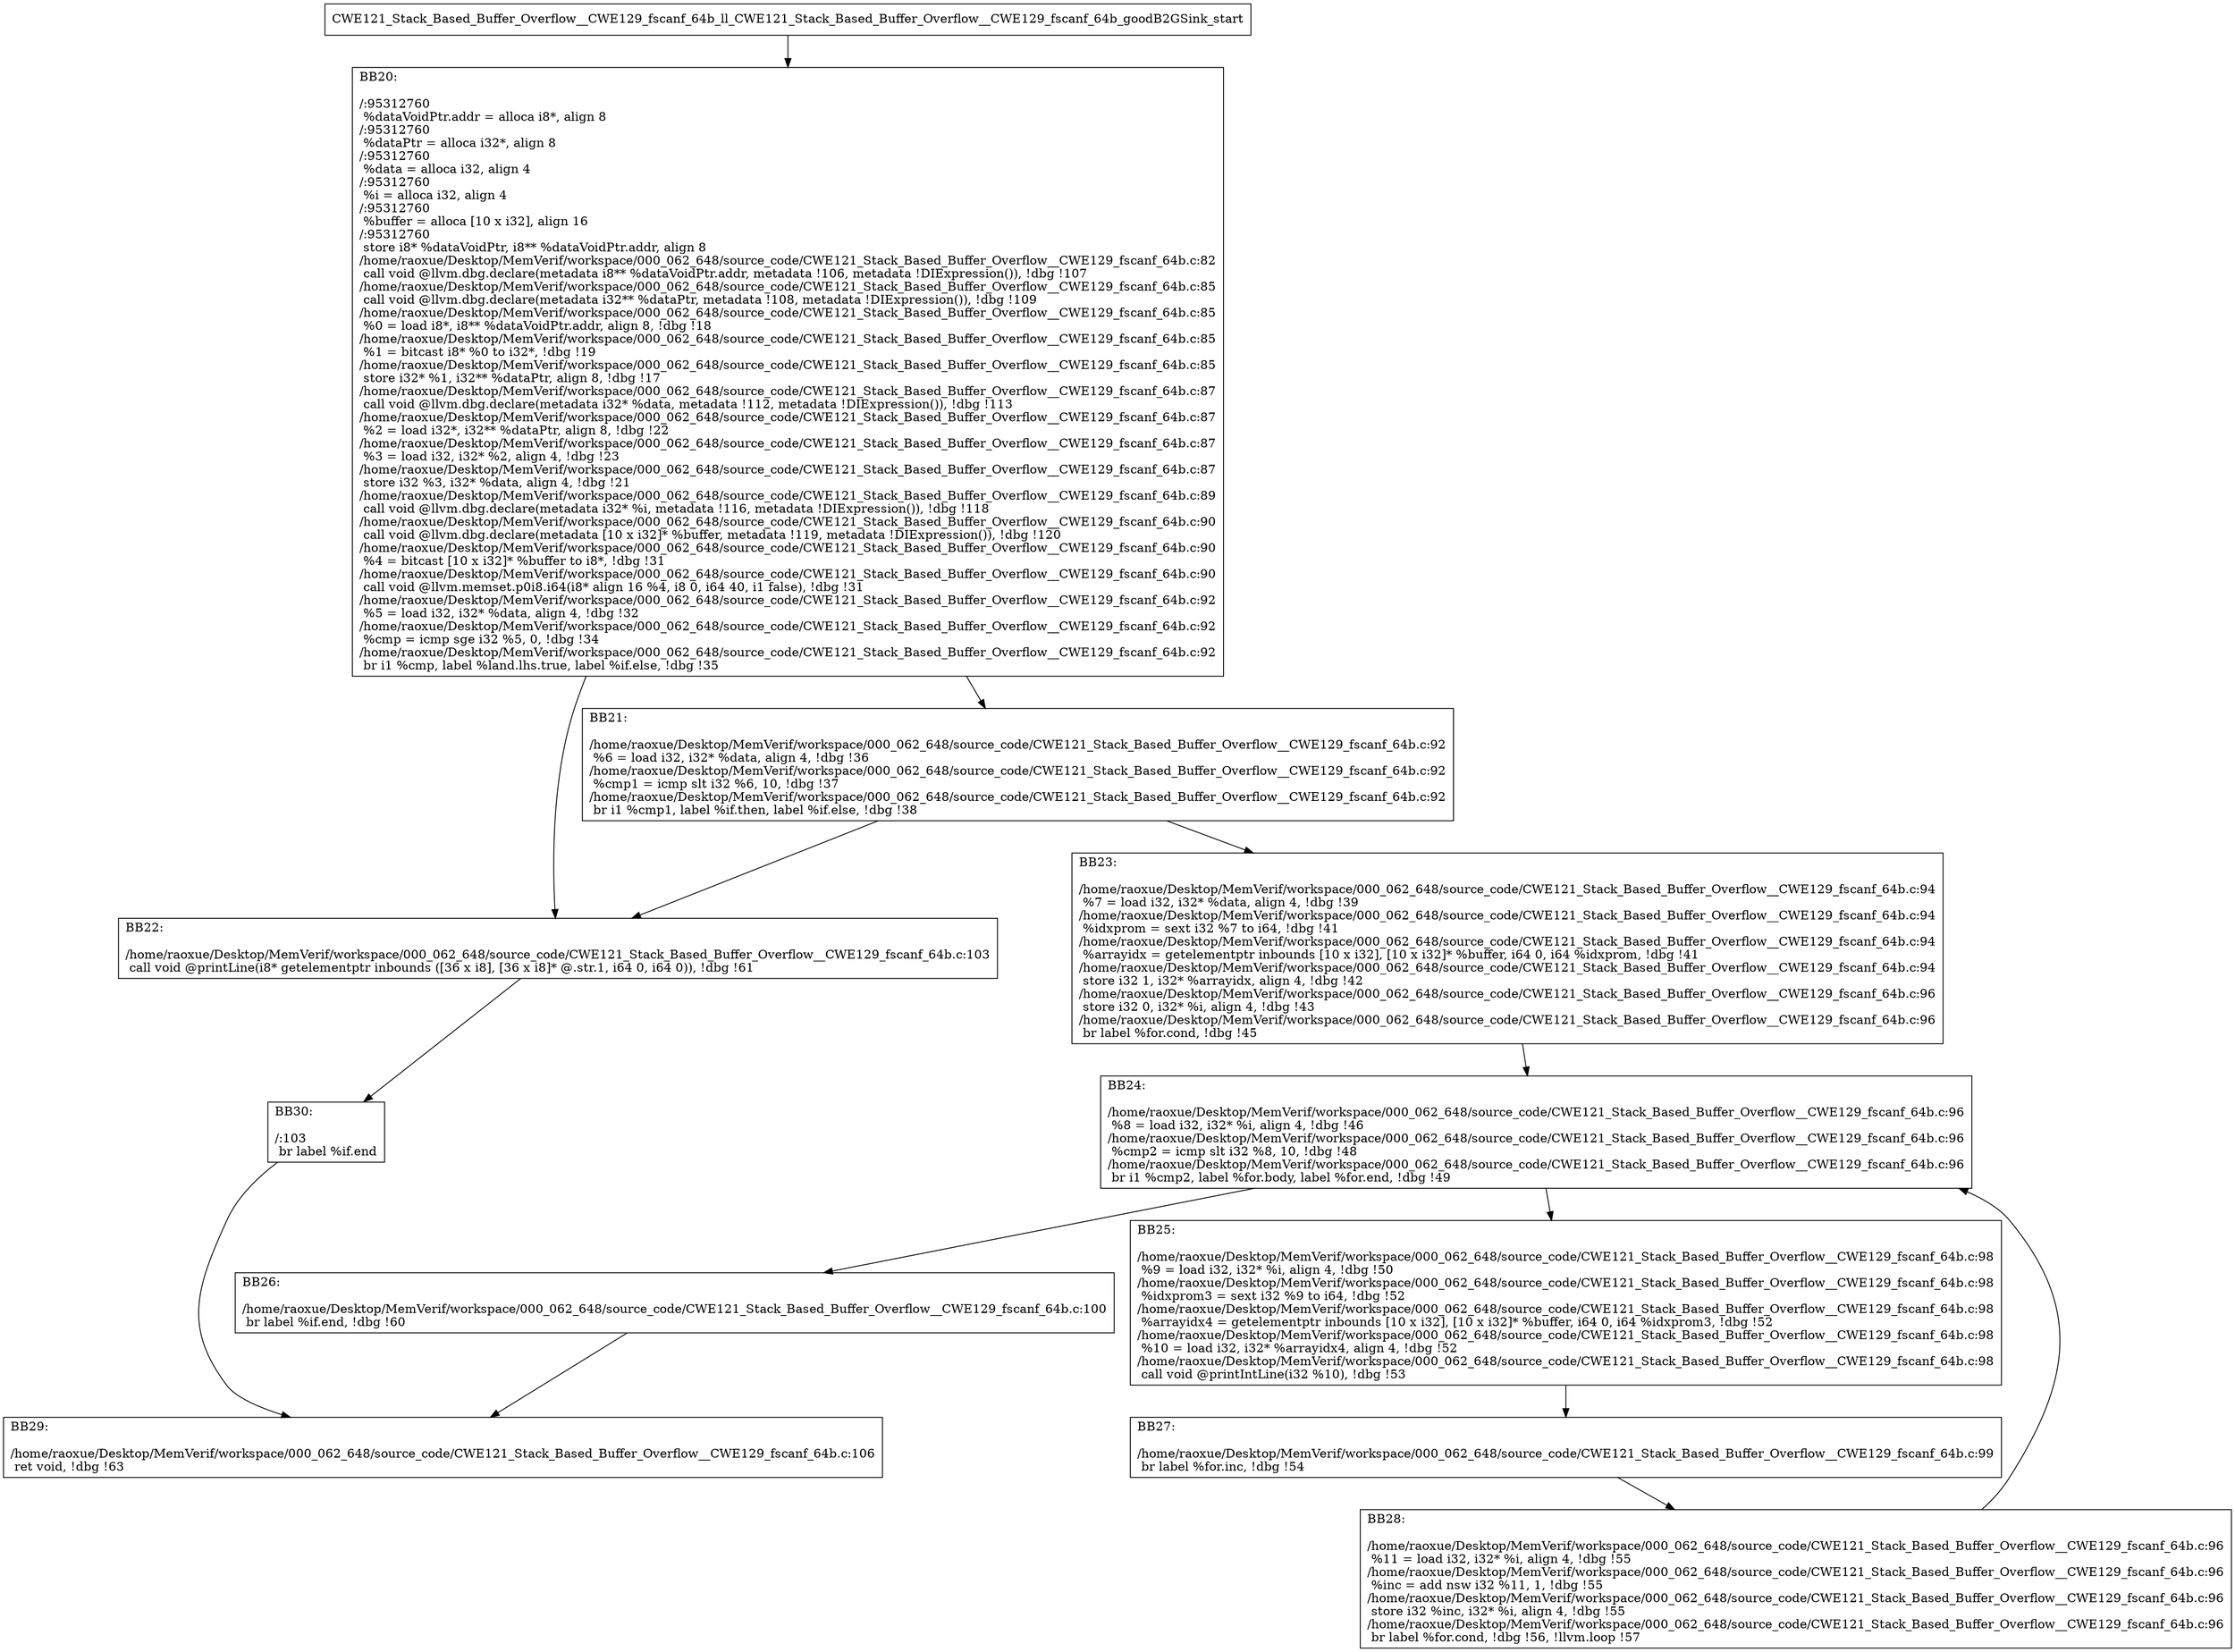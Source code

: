 digraph "CFG for'CWE121_Stack_Based_Buffer_Overflow__CWE129_fscanf_64b_ll_CWE121_Stack_Based_Buffer_Overflow__CWE129_fscanf_64b_goodB2GSink' function" {
	BBCWE121_Stack_Based_Buffer_Overflow__CWE129_fscanf_64b_ll_CWE121_Stack_Based_Buffer_Overflow__CWE129_fscanf_64b_goodB2GSink_start[shape=record,label="{CWE121_Stack_Based_Buffer_Overflow__CWE129_fscanf_64b_ll_CWE121_Stack_Based_Buffer_Overflow__CWE129_fscanf_64b_goodB2GSink_start}"];
	BBCWE121_Stack_Based_Buffer_Overflow__CWE129_fscanf_64b_ll_CWE121_Stack_Based_Buffer_Overflow__CWE129_fscanf_64b_goodB2GSink_start-> CWE121_Stack_Based_Buffer_Overflow__CWE129_fscanf_64b_ll_CWE121_Stack_Based_Buffer_Overflow__CWE129_fscanf_64b_goodB2GSinkBB20;
	CWE121_Stack_Based_Buffer_Overflow__CWE129_fscanf_64b_ll_CWE121_Stack_Based_Buffer_Overflow__CWE129_fscanf_64b_goodB2GSinkBB20 [shape=record, label="{BB20:\l\l/:95312760\l
  %dataVoidPtr.addr = alloca i8*, align 8\l
/:95312760\l
  %dataPtr = alloca i32*, align 8\l
/:95312760\l
  %data = alloca i32, align 4\l
/:95312760\l
  %i = alloca i32, align 4\l
/:95312760\l
  %buffer = alloca [10 x i32], align 16\l
/:95312760\l
  store i8* %dataVoidPtr, i8** %dataVoidPtr.addr, align 8\l
/home/raoxue/Desktop/MemVerif/workspace/000_062_648/source_code/CWE121_Stack_Based_Buffer_Overflow__CWE129_fscanf_64b.c:82\l
  call void @llvm.dbg.declare(metadata i8** %dataVoidPtr.addr, metadata !106, metadata !DIExpression()), !dbg !107\l
/home/raoxue/Desktop/MemVerif/workspace/000_062_648/source_code/CWE121_Stack_Based_Buffer_Overflow__CWE129_fscanf_64b.c:85\l
  call void @llvm.dbg.declare(metadata i32** %dataPtr, metadata !108, metadata !DIExpression()), !dbg !109\l
/home/raoxue/Desktop/MemVerif/workspace/000_062_648/source_code/CWE121_Stack_Based_Buffer_Overflow__CWE129_fscanf_64b.c:85\l
  %0 = load i8*, i8** %dataVoidPtr.addr, align 8, !dbg !18\l
/home/raoxue/Desktop/MemVerif/workspace/000_062_648/source_code/CWE121_Stack_Based_Buffer_Overflow__CWE129_fscanf_64b.c:85\l
  %1 = bitcast i8* %0 to i32*, !dbg !19\l
/home/raoxue/Desktop/MemVerif/workspace/000_062_648/source_code/CWE121_Stack_Based_Buffer_Overflow__CWE129_fscanf_64b.c:85\l
  store i32* %1, i32** %dataPtr, align 8, !dbg !17\l
/home/raoxue/Desktop/MemVerif/workspace/000_062_648/source_code/CWE121_Stack_Based_Buffer_Overflow__CWE129_fscanf_64b.c:87\l
  call void @llvm.dbg.declare(metadata i32* %data, metadata !112, metadata !DIExpression()), !dbg !113\l
/home/raoxue/Desktop/MemVerif/workspace/000_062_648/source_code/CWE121_Stack_Based_Buffer_Overflow__CWE129_fscanf_64b.c:87\l
  %2 = load i32*, i32** %dataPtr, align 8, !dbg !22\l
/home/raoxue/Desktop/MemVerif/workspace/000_062_648/source_code/CWE121_Stack_Based_Buffer_Overflow__CWE129_fscanf_64b.c:87\l
  %3 = load i32, i32* %2, align 4, !dbg !23\l
/home/raoxue/Desktop/MemVerif/workspace/000_062_648/source_code/CWE121_Stack_Based_Buffer_Overflow__CWE129_fscanf_64b.c:87\l
  store i32 %3, i32* %data, align 4, !dbg !21\l
/home/raoxue/Desktop/MemVerif/workspace/000_062_648/source_code/CWE121_Stack_Based_Buffer_Overflow__CWE129_fscanf_64b.c:89\l
  call void @llvm.dbg.declare(metadata i32* %i, metadata !116, metadata !DIExpression()), !dbg !118\l
/home/raoxue/Desktop/MemVerif/workspace/000_062_648/source_code/CWE121_Stack_Based_Buffer_Overflow__CWE129_fscanf_64b.c:90\l
  call void @llvm.dbg.declare(metadata [10 x i32]* %buffer, metadata !119, metadata !DIExpression()), !dbg !120\l
/home/raoxue/Desktop/MemVerif/workspace/000_062_648/source_code/CWE121_Stack_Based_Buffer_Overflow__CWE129_fscanf_64b.c:90\l
  %4 = bitcast [10 x i32]* %buffer to i8*, !dbg !31\l
/home/raoxue/Desktop/MemVerif/workspace/000_062_648/source_code/CWE121_Stack_Based_Buffer_Overflow__CWE129_fscanf_64b.c:90\l
  call void @llvm.memset.p0i8.i64(i8* align 16 %4, i8 0, i64 40, i1 false), !dbg !31\l
/home/raoxue/Desktop/MemVerif/workspace/000_062_648/source_code/CWE121_Stack_Based_Buffer_Overflow__CWE129_fscanf_64b.c:92\l
  %5 = load i32, i32* %data, align 4, !dbg !32\l
/home/raoxue/Desktop/MemVerif/workspace/000_062_648/source_code/CWE121_Stack_Based_Buffer_Overflow__CWE129_fscanf_64b.c:92\l
  %cmp = icmp sge i32 %5, 0, !dbg !34\l
/home/raoxue/Desktop/MemVerif/workspace/000_062_648/source_code/CWE121_Stack_Based_Buffer_Overflow__CWE129_fscanf_64b.c:92\l
  br i1 %cmp, label %land.lhs.true, label %if.else, !dbg !35\l
}"];
	CWE121_Stack_Based_Buffer_Overflow__CWE129_fscanf_64b_ll_CWE121_Stack_Based_Buffer_Overflow__CWE129_fscanf_64b_goodB2GSinkBB20-> CWE121_Stack_Based_Buffer_Overflow__CWE129_fscanf_64b_ll_CWE121_Stack_Based_Buffer_Overflow__CWE129_fscanf_64b_goodB2GSinkBB21;
	CWE121_Stack_Based_Buffer_Overflow__CWE129_fscanf_64b_ll_CWE121_Stack_Based_Buffer_Overflow__CWE129_fscanf_64b_goodB2GSinkBB20-> CWE121_Stack_Based_Buffer_Overflow__CWE129_fscanf_64b_ll_CWE121_Stack_Based_Buffer_Overflow__CWE129_fscanf_64b_goodB2GSinkBB22;
	CWE121_Stack_Based_Buffer_Overflow__CWE129_fscanf_64b_ll_CWE121_Stack_Based_Buffer_Overflow__CWE129_fscanf_64b_goodB2GSinkBB21 [shape=record, label="{BB21:\l\l/home/raoxue/Desktop/MemVerif/workspace/000_062_648/source_code/CWE121_Stack_Based_Buffer_Overflow__CWE129_fscanf_64b.c:92\l
  %6 = load i32, i32* %data, align 4, !dbg !36\l
/home/raoxue/Desktop/MemVerif/workspace/000_062_648/source_code/CWE121_Stack_Based_Buffer_Overflow__CWE129_fscanf_64b.c:92\l
  %cmp1 = icmp slt i32 %6, 10, !dbg !37\l
/home/raoxue/Desktop/MemVerif/workspace/000_062_648/source_code/CWE121_Stack_Based_Buffer_Overflow__CWE129_fscanf_64b.c:92\l
  br i1 %cmp1, label %if.then, label %if.else, !dbg !38\l
}"];
	CWE121_Stack_Based_Buffer_Overflow__CWE129_fscanf_64b_ll_CWE121_Stack_Based_Buffer_Overflow__CWE129_fscanf_64b_goodB2GSinkBB21-> CWE121_Stack_Based_Buffer_Overflow__CWE129_fscanf_64b_ll_CWE121_Stack_Based_Buffer_Overflow__CWE129_fscanf_64b_goodB2GSinkBB23;
	CWE121_Stack_Based_Buffer_Overflow__CWE129_fscanf_64b_ll_CWE121_Stack_Based_Buffer_Overflow__CWE129_fscanf_64b_goodB2GSinkBB21-> CWE121_Stack_Based_Buffer_Overflow__CWE129_fscanf_64b_ll_CWE121_Stack_Based_Buffer_Overflow__CWE129_fscanf_64b_goodB2GSinkBB22;
	CWE121_Stack_Based_Buffer_Overflow__CWE129_fscanf_64b_ll_CWE121_Stack_Based_Buffer_Overflow__CWE129_fscanf_64b_goodB2GSinkBB23 [shape=record, label="{BB23:\l\l/home/raoxue/Desktop/MemVerif/workspace/000_062_648/source_code/CWE121_Stack_Based_Buffer_Overflow__CWE129_fscanf_64b.c:94\l
  %7 = load i32, i32* %data, align 4, !dbg !39\l
/home/raoxue/Desktop/MemVerif/workspace/000_062_648/source_code/CWE121_Stack_Based_Buffer_Overflow__CWE129_fscanf_64b.c:94\l
  %idxprom = sext i32 %7 to i64, !dbg !41\l
/home/raoxue/Desktop/MemVerif/workspace/000_062_648/source_code/CWE121_Stack_Based_Buffer_Overflow__CWE129_fscanf_64b.c:94\l
  %arrayidx = getelementptr inbounds [10 x i32], [10 x i32]* %buffer, i64 0, i64 %idxprom, !dbg !41\l
/home/raoxue/Desktop/MemVerif/workspace/000_062_648/source_code/CWE121_Stack_Based_Buffer_Overflow__CWE129_fscanf_64b.c:94\l
  store i32 1, i32* %arrayidx, align 4, !dbg !42\l
/home/raoxue/Desktop/MemVerif/workspace/000_062_648/source_code/CWE121_Stack_Based_Buffer_Overflow__CWE129_fscanf_64b.c:96\l
  store i32 0, i32* %i, align 4, !dbg !43\l
/home/raoxue/Desktop/MemVerif/workspace/000_062_648/source_code/CWE121_Stack_Based_Buffer_Overflow__CWE129_fscanf_64b.c:96\l
  br label %for.cond, !dbg !45\l
}"];
	CWE121_Stack_Based_Buffer_Overflow__CWE129_fscanf_64b_ll_CWE121_Stack_Based_Buffer_Overflow__CWE129_fscanf_64b_goodB2GSinkBB23-> CWE121_Stack_Based_Buffer_Overflow__CWE129_fscanf_64b_ll_CWE121_Stack_Based_Buffer_Overflow__CWE129_fscanf_64b_goodB2GSinkBB24;
	CWE121_Stack_Based_Buffer_Overflow__CWE129_fscanf_64b_ll_CWE121_Stack_Based_Buffer_Overflow__CWE129_fscanf_64b_goodB2GSinkBB24 [shape=record, label="{BB24:\l\l/home/raoxue/Desktop/MemVerif/workspace/000_062_648/source_code/CWE121_Stack_Based_Buffer_Overflow__CWE129_fscanf_64b.c:96\l
  %8 = load i32, i32* %i, align 4, !dbg !46\l
/home/raoxue/Desktop/MemVerif/workspace/000_062_648/source_code/CWE121_Stack_Based_Buffer_Overflow__CWE129_fscanf_64b.c:96\l
  %cmp2 = icmp slt i32 %8, 10, !dbg !48\l
/home/raoxue/Desktop/MemVerif/workspace/000_062_648/source_code/CWE121_Stack_Based_Buffer_Overflow__CWE129_fscanf_64b.c:96\l
  br i1 %cmp2, label %for.body, label %for.end, !dbg !49\l
}"];
	CWE121_Stack_Based_Buffer_Overflow__CWE129_fscanf_64b_ll_CWE121_Stack_Based_Buffer_Overflow__CWE129_fscanf_64b_goodB2GSinkBB24-> CWE121_Stack_Based_Buffer_Overflow__CWE129_fscanf_64b_ll_CWE121_Stack_Based_Buffer_Overflow__CWE129_fscanf_64b_goodB2GSinkBB25;
	CWE121_Stack_Based_Buffer_Overflow__CWE129_fscanf_64b_ll_CWE121_Stack_Based_Buffer_Overflow__CWE129_fscanf_64b_goodB2GSinkBB24-> CWE121_Stack_Based_Buffer_Overflow__CWE129_fscanf_64b_ll_CWE121_Stack_Based_Buffer_Overflow__CWE129_fscanf_64b_goodB2GSinkBB26;
	CWE121_Stack_Based_Buffer_Overflow__CWE129_fscanf_64b_ll_CWE121_Stack_Based_Buffer_Overflow__CWE129_fscanf_64b_goodB2GSinkBB25 [shape=record, label="{BB25:\l\l/home/raoxue/Desktop/MemVerif/workspace/000_062_648/source_code/CWE121_Stack_Based_Buffer_Overflow__CWE129_fscanf_64b.c:98\l
  %9 = load i32, i32* %i, align 4, !dbg !50\l
/home/raoxue/Desktop/MemVerif/workspace/000_062_648/source_code/CWE121_Stack_Based_Buffer_Overflow__CWE129_fscanf_64b.c:98\l
  %idxprom3 = sext i32 %9 to i64, !dbg !52\l
/home/raoxue/Desktop/MemVerif/workspace/000_062_648/source_code/CWE121_Stack_Based_Buffer_Overflow__CWE129_fscanf_64b.c:98\l
  %arrayidx4 = getelementptr inbounds [10 x i32], [10 x i32]* %buffer, i64 0, i64 %idxprom3, !dbg !52\l
/home/raoxue/Desktop/MemVerif/workspace/000_062_648/source_code/CWE121_Stack_Based_Buffer_Overflow__CWE129_fscanf_64b.c:98\l
  %10 = load i32, i32* %arrayidx4, align 4, !dbg !52\l
/home/raoxue/Desktop/MemVerif/workspace/000_062_648/source_code/CWE121_Stack_Based_Buffer_Overflow__CWE129_fscanf_64b.c:98\l
  call void @printIntLine(i32 %10), !dbg !53\l
}"];
	CWE121_Stack_Based_Buffer_Overflow__CWE129_fscanf_64b_ll_CWE121_Stack_Based_Buffer_Overflow__CWE129_fscanf_64b_goodB2GSinkBB25-> CWE121_Stack_Based_Buffer_Overflow__CWE129_fscanf_64b_ll_CWE121_Stack_Based_Buffer_Overflow__CWE129_fscanf_64b_goodB2GSinkBB27;
	CWE121_Stack_Based_Buffer_Overflow__CWE129_fscanf_64b_ll_CWE121_Stack_Based_Buffer_Overflow__CWE129_fscanf_64b_goodB2GSinkBB27 [shape=record, label="{BB27:\l\l/home/raoxue/Desktop/MemVerif/workspace/000_062_648/source_code/CWE121_Stack_Based_Buffer_Overflow__CWE129_fscanf_64b.c:99\l
  br label %for.inc, !dbg !54\l
}"];
	CWE121_Stack_Based_Buffer_Overflow__CWE129_fscanf_64b_ll_CWE121_Stack_Based_Buffer_Overflow__CWE129_fscanf_64b_goodB2GSinkBB27-> CWE121_Stack_Based_Buffer_Overflow__CWE129_fscanf_64b_ll_CWE121_Stack_Based_Buffer_Overflow__CWE129_fscanf_64b_goodB2GSinkBB28;
	CWE121_Stack_Based_Buffer_Overflow__CWE129_fscanf_64b_ll_CWE121_Stack_Based_Buffer_Overflow__CWE129_fscanf_64b_goodB2GSinkBB28 [shape=record, label="{BB28:\l\l/home/raoxue/Desktop/MemVerif/workspace/000_062_648/source_code/CWE121_Stack_Based_Buffer_Overflow__CWE129_fscanf_64b.c:96\l
  %11 = load i32, i32* %i, align 4, !dbg !55\l
/home/raoxue/Desktop/MemVerif/workspace/000_062_648/source_code/CWE121_Stack_Based_Buffer_Overflow__CWE129_fscanf_64b.c:96\l
  %inc = add nsw i32 %11, 1, !dbg !55\l
/home/raoxue/Desktop/MemVerif/workspace/000_062_648/source_code/CWE121_Stack_Based_Buffer_Overflow__CWE129_fscanf_64b.c:96\l
  store i32 %inc, i32* %i, align 4, !dbg !55\l
/home/raoxue/Desktop/MemVerif/workspace/000_062_648/source_code/CWE121_Stack_Based_Buffer_Overflow__CWE129_fscanf_64b.c:96\l
  br label %for.cond, !dbg !56, !llvm.loop !57\l
}"];
	CWE121_Stack_Based_Buffer_Overflow__CWE129_fscanf_64b_ll_CWE121_Stack_Based_Buffer_Overflow__CWE129_fscanf_64b_goodB2GSinkBB28-> CWE121_Stack_Based_Buffer_Overflow__CWE129_fscanf_64b_ll_CWE121_Stack_Based_Buffer_Overflow__CWE129_fscanf_64b_goodB2GSinkBB24;
	CWE121_Stack_Based_Buffer_Overflow__CWE129_fscanf_64b_ll_CWE121_Stack_Based_Buffer_Overflow__CWE129_fscanf_64b_goodB2GSinkBB26 [shape=record, label="{BB26:\l\l/home/raoxue/Desktop/MemVerif/workspace/000_062_648/source_code/CWE121_Stack_Based_Buffer_Overflow__CWE129_fscanf_64b.c:100\l
  br label %if.end, !dbg !60\l
}"];
	CWE121_Stack_Based_Buffer_Overflow__CWE129_fscanf_64b_ll_CWE121_Stack_Based_Buffer_Overflow__CWE129_fscanf_64b_goodB2GSinkBB26-> CWE121_Stack_Based_Buffer_Overflow__CWE129_fscanf_64b_ll_CWE121_Stack_Based_Buffer_Overflow__CWE129_fscanf_64b_goodB2GSinkBB29;
	CWE121_Stack_Based_Buffer_Overflow__CWE129_fscanf_64b_ll_CWE121_Stack_Based_Buffer_Overflow__CWE129_fscanf_64b_goodB2GSinkBB22 [shape=record, label="{BB22:\l\l/home/raoxue/Desktop/MemVerif/workspace/000_062_648/source_code/CWE121_Stack_Based_Buffer_Overflow__CWE129_fscanf_64b.c:103\l
  call void @printLine(i8* getelementptr inbounds ([36 x i8], [36 x i8]* @.str.1, i64 0, i64 0)), !dbg !61\l
}"];
	CWE121_Stack_Based_Buffer_Overflow__CWE129_fscanf_64b_ll_CWE121_Stack_Based_Buffer_Overflow__CWE129_fscanf_64b_goodB2GSinkBB22-> CWE121_Stack_Based_Buffer_Overflow__CWE129_fscanf_64b_ll_CWE121_Stack_Based_Buffer_Overflow__CWE129_fscanf_64b_goodB2GSinkBB30;
	CWE121_Stack_Based_Buffer_Overflow__CWE129_fscanf_64b_ll_CWE121_Stack_Based_Buffer_Overflow__CWE129_fscanf_64b_goodB2GSinkBB30 [shape=record, label="{BB30:\l\l/:103\l
  br label %if.end\l
}"];
	CWE121_Stack_Based_Buffer_Overflow__CWE129_fscanf_64b_ll_CWE121_Stack_Based_Buffer_Overflow__CWE129_fscanf_64b_goodB2GSinkBB30-> CWE121_Stack_Based_Buffer_Overflow__CWE129_fscanf_64b_ll_CWE121_Stack_Based_Buffer_Overflow__CWE129_fscanf_64b_goodB2GSinkBB29;
	CWE121_Stack_Based_Buffer_Overflow__CWE129_fscanf_64b_ll_CWE121_Stack_Based_Buffer_Overflow__CWE129_fscanf_64b_goodB2GSinkBB29 [shape=record, label="{BB29:\l\l/home/raoxue/Desktop/MemVerif/workspace/000_062_648/source_code/CWE121_Stack_Based_Buffer_Overflow__CWE129_fscanf_64b.c:106\l
  ret void, !dbg !63\l
}"];
}
